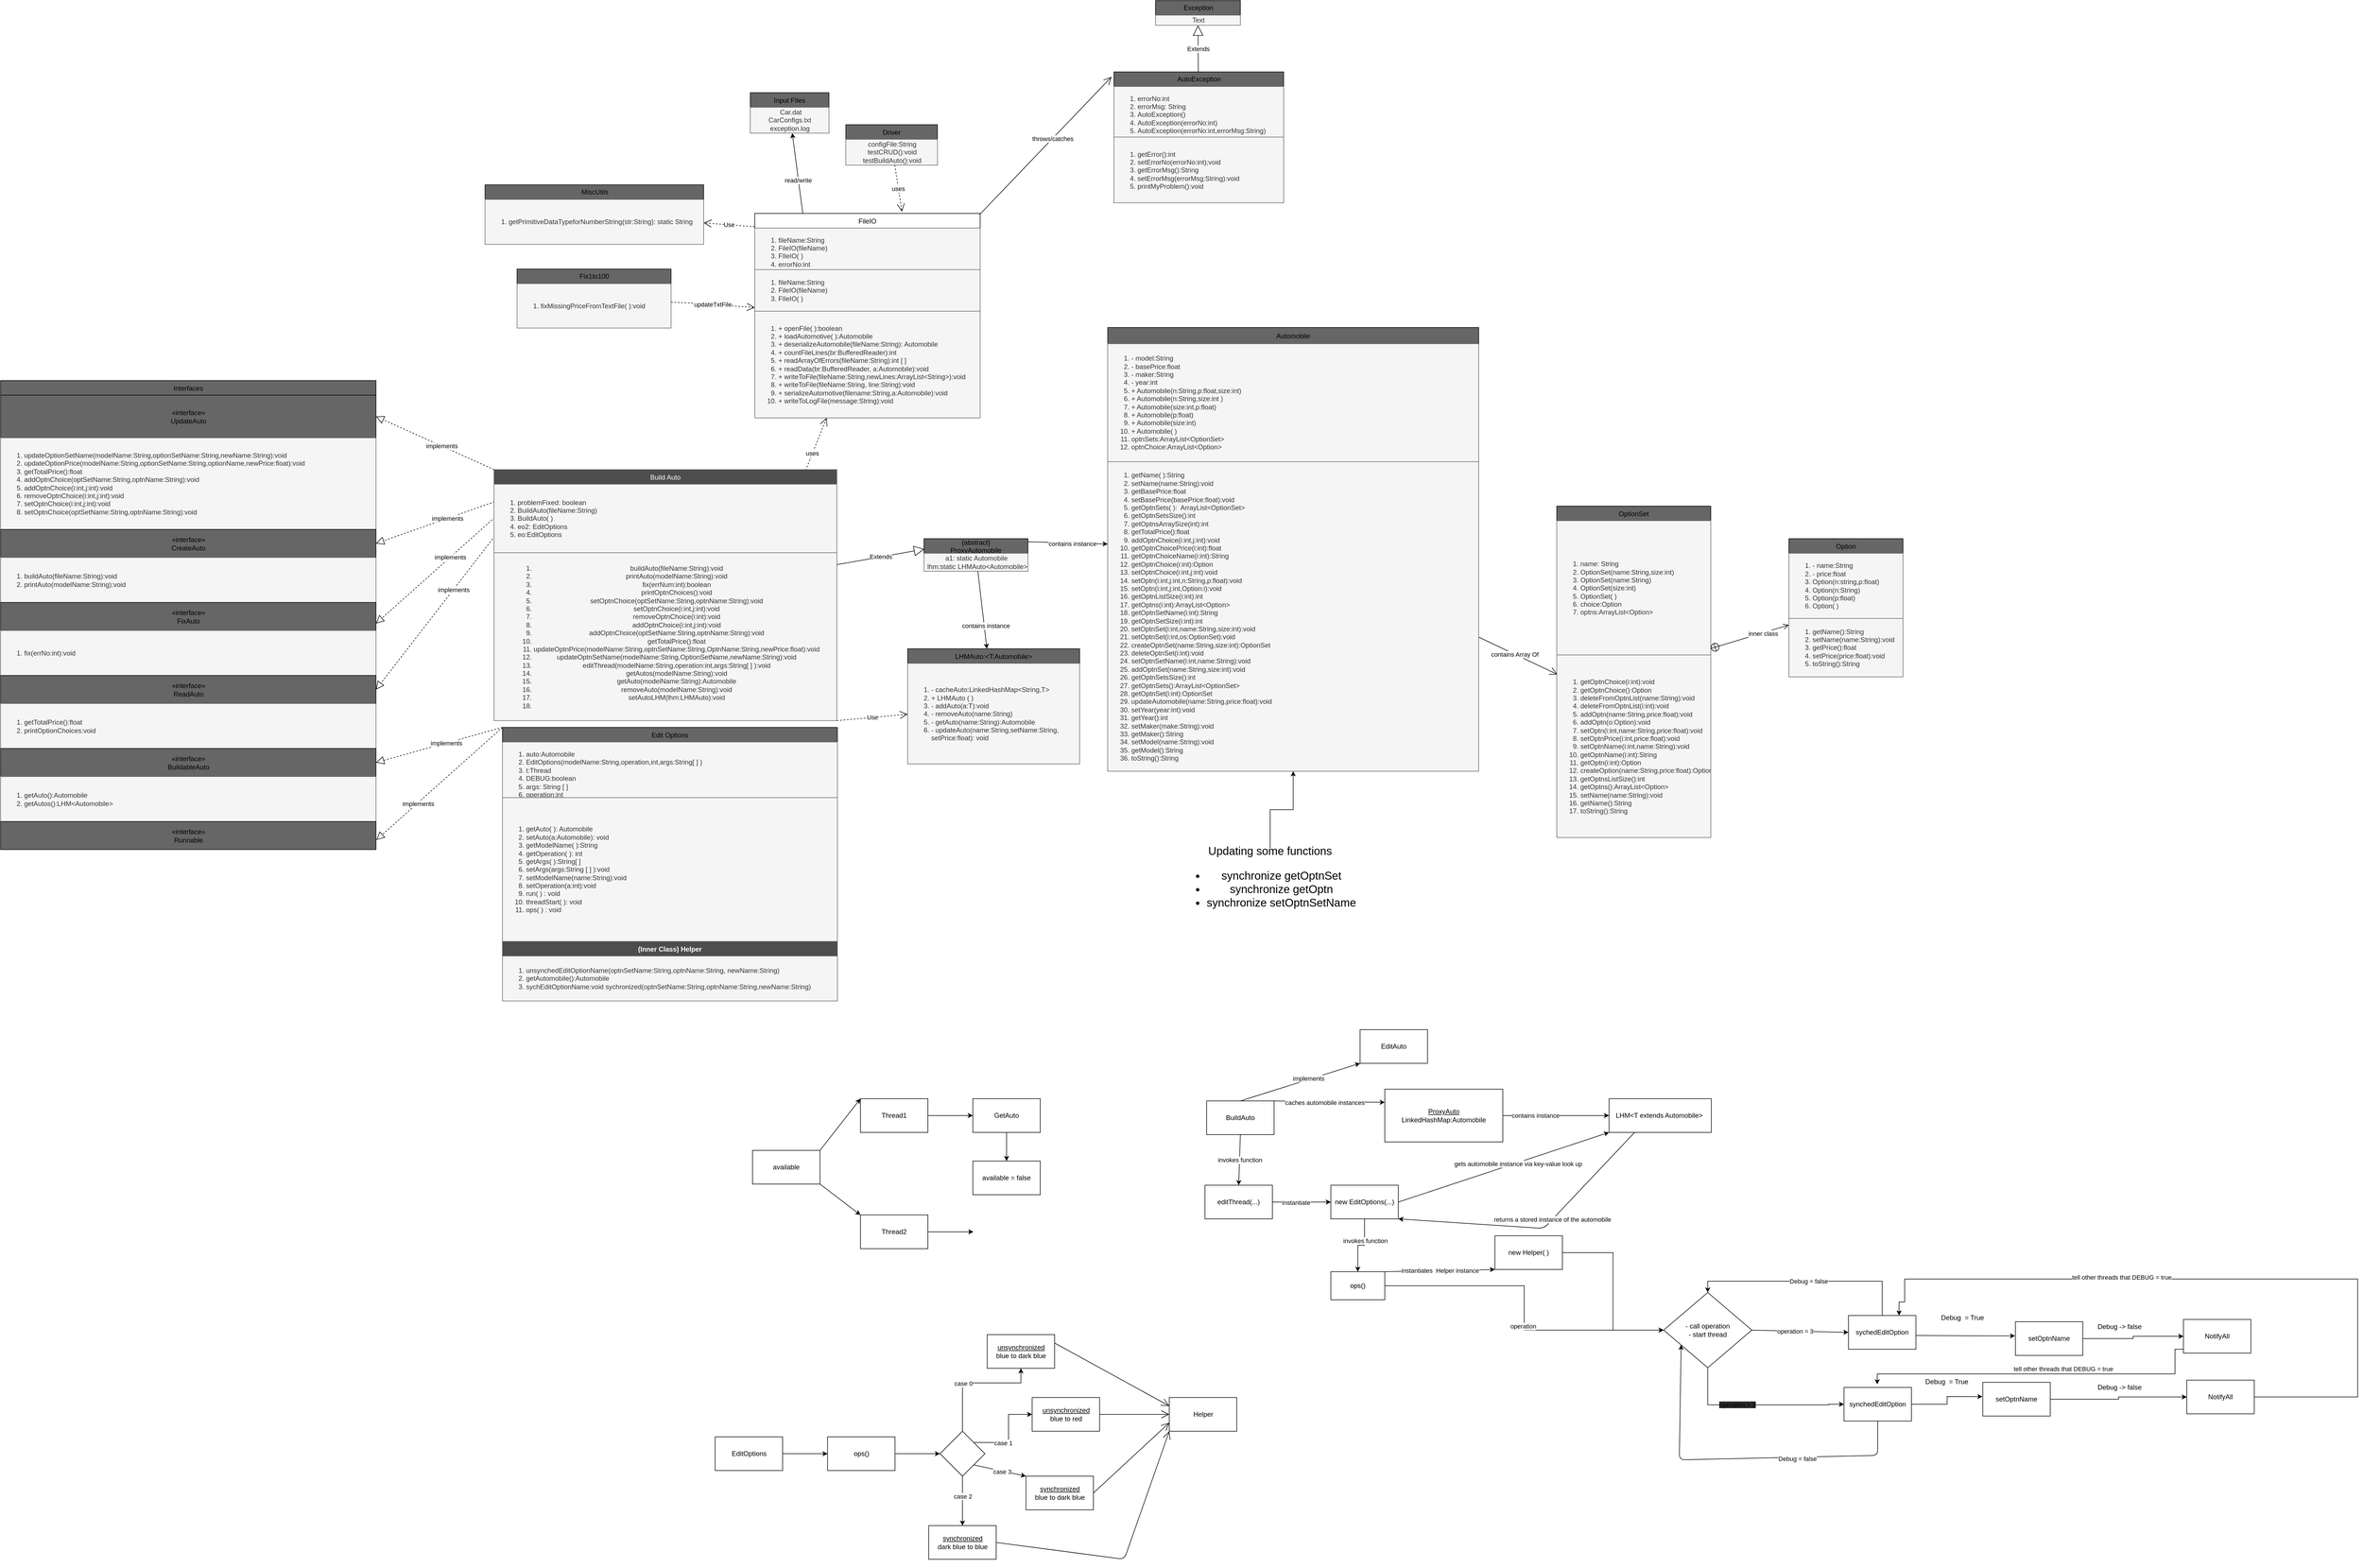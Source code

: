 <mxfile version="13.0.3" type="device"><diagram id="zZ2lqmu1lsxCSd4FqD7M" name="Page-1"><mxGraphModel dx="3231" dy="2004" grid="0" gridSize="10" guides="1" tooltips="1" connect="1" arrows="1" fold="1" page="0" pageScale="1" pageWidth="850" pageHeight="1100" math="0" shadow="0"><root><mxCell id="0"/><mxCell id="1" parent="0"/><mxCell id="Gdt1DpHqCTBr539AsRId-1" value="Extends" style="endArrow=block;endSize=16;endFill=0;html=1;entryX=0.004;entryY=0.321;entryDx=0;entryDy=0;entryPerimeter=0;" parent="1" source="Gdt1DpHqCTBr539AsRId-55" target="Gdt1DpHqCTBr539AsRId-19" edge="1"><mxGeometry width="160" relative="1" as="geometry"><mxPoint x="546" y="196.58" as="sourcePoint"/><mxPoint x="706" y="196.58" as="targetPoint"/></mxGeometry></mxCell><mxCell id="Gdt1DpHqCTBr539AsRId-2" value="" style="endArrow=block;dashed=1;endFill=0;endSize=12;html=1;entryX=1;entryY=0.5;entryDx=0;entryDy=0;exitX=0;exitY=0;exitDx=0;exitDy=0;" parent="1" source="Gdt1DpHqCTBr539AsRId-55" target="Gdt1DpHqCTBr539AsRId-44" edge="1"><mxGeometry width="160" relative="1" as="geometry"><mxPoint x="320" y="404" as="sourcePoint"/><mxPoint x="116" y="144" as="targetPoint"/></mxGeometry></mxCell><mxCell id="Gdt1DpHqCTBr539AsRId-3" value="implements" style="edgeLabel;html=1;align=center;verticalAlign=middle;resizable=0;points=[];" parent="Gdt1DpHqCTBr539AsRId-2" vertex="1" connectable="0"><mxGeometry x="-0.11" relative="1" as="geometry"><mxPoint as="offset"/></mxGeometry></mxCell><mxCell id="Gdt1DpHqCTBr539AsRId-4" value="" style="endArrow=open;endFill=1;endSize=12;html=1;entryX=0.005;entryY=0.508;entryDx=0;entryDy=0;entryPerimeter=0;" parent="1" source="Gdt1DpHqCTBr539AsRId-32" target="Gdt1DpHqCTBr539AsRId-14" edge="1"><mxGeometry width="160" relative="1" as="geometry"><mxPoint x="1473.0" y="240.275" as="sourcePoint"/><mxPoint x="1279.51" y="273" as="targetPoint"/></mxGeometry></mxCell><mxCell id="Gdt1DpHqCTBr539AsRId-5" value="contains Array Of" style="edgeLabel;html=1;align=center;verticalAlign=middle;resizable=0;points=[];" parent="Gdt1DpHqCTBr539AsRId-4" vertex="1" connectable="0"><mxGeometry x="-0.086" relative="1" as="geometry"><mxPoint as="offset"/></mxGeometry></mxCell><mxCell id="Gdt1DpHqCTBr539AsRId-6" value="uses" style="endArrow=open;endSize=12;dashed=1;html=1;entryX=0.653;entryY=-0.009;entryDx=0;entryDy=0;entryPerimeter=0;" parent="1" source="Gdt1DpHqCTBr539AsRId-50" target="Gdt1DpHqCTBr539AsRId-10" edge="1"><mxGeometry width="160" relative="1" as="geometry"><mxPoint x="1002" y="-104" as="sourcePoint"/><mxPoint x="1162" y="-104" as="targetPoint"/></mxGeometry></mxCell><mxCell id="Gdt1DpHqCTBr539AsRId-7" value="uses" style="endArrow=open;endSize=12;dashed=1;html=1;" parent="1" target="Gdt1DpHqCTBr539AsRId-10" edge="1"><mxGeometry width="160" relative="1" as="geometry"><mxPoint x="523" y="123" as="sourcePoint"/><mxPoint x="601" y="88.0" as="targetPoint"/></mxGeometry></mxCell><mxCell id="Gdt1DpHqCTBr539AsRId-8" value="" style="endArrow=classic;html=1;exitX=0.213;exitY=0.001;exitDx=0;exitDy=0;exitPerimeter=0;" parent="1" source="Gdt1DpHqCTBr539AsRId-10" target="Gdt1DpHqCTBr539AsRId-52" edge="1"><mxGeometry width="50" height="50" relative="1" as="geometry"><mxPoint x="710" y="76" as="sourcePoint"/><mxPoint x="760" y="26" as="targetPoint"/><Array as="points"/></mxGeometry></mxCell><mxCell id="Gdt1DpHqCTBr539AsRId-9" value="read/write" style="edgeLabel;html=1;align=center;verticalAlign=middle;resizable=0;points=[];" parent="Gdt1DpHqCTBr539AsRId-8" vertex="1" connectable="0"><mxGeometry x="-0.166" y="1" relative="1" as="geometry"><mxPoint as="offset"/></mxGeometry></mxCell><mxCell id="Gdt1DpHqCTBr539AsRId-14" value="OptionSet" style="swimlane;fontStyle=0;childLayout=stackLayout;horizontal=1;startSize=26;fillColor=#666666;horizontalStack=0;resizeParent=1;resizeParentMax=0;resizeLast=0;collapsible=1;marginBottom=0;" parent="1" vertex="1"><mxGeometry x="1873" y="153" width="274" height="590" as="geometry"/></mxCell><mxCell id="Gdt1DpHqCTBr539AsRId-15" value="&lt;ol&gt;&lt;li&gt;&lt;span&gt;name: String&lt;/span&gt;&lt;br&gt;&lt;/li&gt;&lt;li&gt;OptionSet(name:String,size:int)&lt;/li&gt;&lt;li&gt;OptionSet(name:String)&lt;/li&gt;&lt;li&gt;OptionSet(size:int)&lt;/li&gt;&lt;li&gt;OptionSet( )&lt;/li&gt;&lt;li&gt;choice:Option&lt;/li&gt;&lt;li&gt;optns:ArrayList&amp;lt;Option&amp;gt;&lt;/li&gt;&lt;/ol&gt;" style="text;strokeColor=#666666;fillColor=#f5f5f5;html=1;whiteSpace=wrap;verticalAlign=middle;overflow=hidden;fontColor=#333333;" parent="Gdt1DpHqCTBr539AsRId-14" vertex="1"><mxGeometry y="26" width="274" height="239" as="geometry"/></mxCell><mxCell id="Gdt1DpHqCTBr539AsRId-16" value="&lt;ol&gt;&lt;li&gt;getOptnChoice(i:int):void&lt;/li&gt;&lt;li&gt;getOptnChoice():Option&lt;/li&gt;&lt;li&gt;deleteFromOptnList(name:String):void&lt;/li&gt;&lt;li&gt;deleteFromOptnList(i:int):void&lt;/li&gt;&lt;li&gt;addOptn(name:String,price:float):void&lt;/li&gt;&lt;li&gt;addOptn(o:Option):void&lt;/li&gt;&lt;li&gt;setOptn(i:int,name:String,price:float):void&lt;/li&gt;&lt;li&gt;setOptnPrice(i:int,price:float):void&lt;/li&gt;&lt;li&gt;setOptnName(i:int,name:String):void&lt;/li&gt;&lt;li&gt;getOptnName(i:int):String&lt;/li&gt;&lt;li&gt;getOptn(i:int):Option&lt;/li&gt;&lt;li&gt;createOption(name:String,price:float):Option&lt;/li&gt;&lt;li&gt;getOptnsListSize():int&lt;/li&gt;&lt;li&gt;getOptns():ArrayList&amp;lt;Option&amp;gt;&lt;/li&gt;&lt;li&gt;setName(name:String):void&lt;/li&gt;&lt;li&gt;getName():String&lt;/li&gt;&lt;li&gt;toString():String&lt;/li&gt;&lt;/ol&gt;" style="text;strokeColor=#666666;fillColor=#f5f5f5;html=1;whiteSpace=wrap;verticalAlign=middle;overflow=hidden;fontColor=#333333;" parent="Gdt1DpHqCTBr539AsRId-14" vertex="1"><mxGeometry y="265" width="274" height="325" as="geometry"/></mxCell><mxCell id="Gdt1DpHqCTBr539AsRId-17" value="" style="endArrow=open;startArrow=circlePlus;endFill=0;startFill=0;endSize=8;html=1;" parent="1" source="Gdt1DpHqCTBr539AsRId-14" target="Gdt1DpHqCTBr539AsRId-35" edge="1"><mxGeometry width="160" relative="1" as="geometry"><mxPoint x="2191" y="277" as="sourcePoint"/><mxPoint x="2351" y="277" as="targetPoint"/></mxGeometry></mxCell><mxCell id="Gdt1DpHqCTBr539AsRId-18" value="inner class" style="edgeLabel;html=1;align=center;verticalAlign=middle;resizable=0;points=[];" parent="Gdt1DpHqCTBr539AsRId-17" vertex="1" connectable="0"><mxGeometry x="0.328" y="-1" relative="1" as="geometry"><mxPoint as="offset"/></mxGeometry></mxCell><mxCell id="Gdt1DpHqCTBr539AsRId-19" value="{abstract}&#10;ProxyAutomobile" style="swimlane;fontStyle=0;childLayout=stackLayout;horizontal=1;startSize=26;fillColor=#666666;horizontalStack=0;resizeParent=1;resizeParentMax=0;resizeLast=0;collapsible=1;marginBottom=0;" parent="1" vertex="1"><mxGeometry x="747" y="211" width="185" height="58" as="geometry"/></mxCell><mxCell id="Gdt1DpHqCTBr539AsRId-20" value="a1: static Automobile&lt;br&gt;&amp;nbsp;lhm:static LHMAuto&amp;lt;Automobile&amp;gt;" style="text;html=1;align=center;verticalAlign=middle;resizable=0;points=[];autosize=1;fillColor=#f5f5f5;strokeColor=#666666;fontColor=#333333;" parent="Gdt1DpHqCTBr539AsRId-19" vertex="1"><mxGeometry y="26" width="185" height="32" as="geometry"/></mxCell><mxCell id="Gdt1DpHqCTBr539AsRId-21" value="updateTxtFile" style="endArrow=open;endSize=12;dashed=1;html=1;" parent="1" source="Gdt1DpHqCTBr539AsRId-22" target="Gdt1DpHqCTBr539AsRId-10" edge="1"><mxGeometry width="160" relative="1" as="geometry"><mxPoint x="321" y="-198" as="sourcePoint"/><mxPoint x="481" y="-198" as="targetPoint"/><Array as="points"><mxPoint x="342" y="-208"/></Array></mxGeometry></mxCell><mxCell id="Gdt1DpHqCTBr539AsRId-22" value="Fix1to100" style="swimlane;fontStyle=0;childLayout=stackLayout;horizontal=1;startSize=26;fillColor=#666666;horizontalStack=0;resizeParent=1;resizeParentMax=0;resizeLast=0;collapsible=1;marginBottom=0;html=1;" parent="1" vertex="1"><mxGeometry x="23" y="-269" width="274" height="105" as="geometry"/></mxCell><mxCell id="Gdt1DpHqCTBr539AsRId-23" value="&lt;ol&gt;&lt;li&gt;&lt;span style=&quot;text-align: center&quot;&gt;fixMissingPriceFromTextFile( ):void&lt;/span&gt;&lt;/li&gt;&lt;/ol&gt;" style="text;strokeColor=#666666;fillColor=#f5f5f5;html=1;whiteSpace=wrap;verticalAlign=middle;overflow=hidden;fontColor=#333333;" parent="Gdt1DpHqCTBr539AsRId-22" vertex="1"><mxGeometry y="26" width="274" height="79" as="geometry"/></mxCell><mxCell id="Gdt1DpHqCTBr539AsRId-24" value="Extends" style="endArrow=block;endSize=16;endFill=0;html=1;" parent="1" source="Gdt1DpHqCTBr539AsRId-27" target="Gdt1DpHqCTBr539AsRId-38" edge="1"><mxGeometry width="160" relative="1" as="geometry"><mxPoint x="397" y="-718" as="sourcePoint"/><mxPoint x="557" y="-718" as="targetPoint"/></mxGeometry></mxCell><mxCell id="Gdt1DpHqCTBr539AsRId-25" value="" style="endArrow=open;endFill=1;endSize=12;html=1;exitX=0.998;exitY=0.005;exitDx=0;exitDy=0;exitPerimeter=0;entryX=-0.014;entryY=0.038;entryDx=0;entryDy=0;entryPerimeter=0;" parent="1" source="Gdt1DpHqCTBr539AsRId-10" target="Gdt1DpHqCTBr539AsRId-27" edge="1"><mxGeometry width="160" relative="1" as="geometry"><mxPoint x="1088" y="-357" as="sourcePoint"/><mxPoint x="1248" y="-357" as="targetPoint"/></mxGeometry></mxCell><mxCell id="Gdt1DpHqCTBr539AsRId-26" value="throws/catches" style="edgeLabel;html=1;align=center;verticalAlign=middle;resizable=0;points=[];" parent="Gdt1DpHqCTBr539AsRId-25" vertex="1" connectable="0"><mxGeometry x="0.105" relative="1" as="geometry"><mxPoint as="offset"/></mxGeometry></mxCell><mxCell id="Gdt1DpHqCTBr539AsRId-30" value="" style="endArrow=classic;html=1;exitX=1.003;exitY=0.094;exitDx=0;exitDy=0;exitPerimeter=0;" parent="1" source="Gdt1DpHqCTBr539AsRId-19" target="Gdt1DpHqCTBr539AsRId-32" edge="1"><mxGeometry width="50" height="50" relative="1" as="geometry"><mxPoint x="889" y="364" as="sourcePoint"/><mxPoint x="939" y="314" as="targetPoint"/></mxGeometry></mxCell><mxCell id="Gdt1DpHqCTBr539AsRId-31" value="contains instance" style="edgeLabel;html=1;align=center;verticalAlign=middle;resizable=0;points=[];" parent="Gdt1DpHqCTBr539AsRId-30" vertex="1" connectable="0"><mxGeometry x="0.105" y="-1" relative="1" as="geometry"><mxPoint as="offset"/></mxGeometry></mxCell><mxCell id="Gdt1DpHqCTBr539AsRId-32" value="Automobile" style="swimlane;fontStyle=0;childLayout=stackLayout;horizontal=1;startSize=29;fillColor=#666666;horizontalStack=0;resizeParent=1;resizeParentMax=0;resizeLast=0;collapsible=1;marginBottom=0;" parent="1" vertex="1"><mxGeometry x="1074" y="-165" width="660" height="790" as="geometry"/></mxCell><mxCell id="Gdt1DpHqCTBr539AsRId-33" value="&lt;ol&gt;&lt;li&gt;- model:String&lt;/li&gt;&lt;li&gt;- basePrice:float&lt;/li&gt;&lt;li&gt;- maker:String&lt;/li&gt;&lt;li&gt;- year:int&lt;/li&gt;&lt;li&gt;+ Automobile(n:String,p:float,size:int)&lt;/li&gt;&lt;li&gt;+ Automobile(n:String,size:int )&lt;/li&gt;&lt;li&gt;+ Automobile(size:int,p:float)&lt;/li&gt;&lt;li&gt;+ Automobile(p:float)&lt;/li&gt;&lt;li&gt;+ Automobile(size:int)&lt;/li&gt;&lt;li&gt;+ Automobile( )&amp;nbsp;&lt;/li&gt;&lt;li&gt;optnSets:ArrayList&amp;lt;OptionSet&amp;gt;&lt;/li&gt;&lt;li&gt;optnChoice:ArrayList&amp;lt;Option&amp;gt;&lt;/li&gt;&lt;/ol&gt;" style="text;strokeColor=#666666;fillColor=#f5f5f5;html=1;whiteSpace=wrap;verticalAlign=middle;overflow=hidden;fontColor=#333333;" parent="Gdt1DpHqCTBr539AsRId-32" vertex="1"><mxGeometry y="29" width="660" height="210" as="geometry"/></mxCell><mxCell id="Gdt1DpHqCTBr539AsRId-34" value="&lt;ol&gt;&lt;li&gt;getName( ):String&lt;/li&gt;&lt;li&gt;setName(name:String):void&lt;/li&gt;&lt;li&gt;getBasePrice:float&lt;/li&gt;&lt;li&gt;setBasePrice(basePrice:float):void&lt;/li&gt;&lt;li&gt;getOptnSets( ):&amp;nbsp; ArrayList&amp;lt;OptionSet&amp;gt;&lt;/li&gt;&lt;li&gt;&lt;span&gt;getOptnSetsSize():int&lt;/span&gt;&lt;br&gt;&lt;/li&gt;&lt;li&gt;getOptnsArraySize(int):int&lt;/li&gt;&lt;li&gt;getTotalPrice():float&lt;/li&gt;&lt;li&gt;addOptnChoice(i:int,j:int):void&lt;/li&gt;&lt;li&gt;getOptnChoicePrice(i:int):float&lt;/li&gt;&lt;li&gt;getOptnChoiceName(i:int):String&lt;/li&gt;&lt;li&gt;getOptnChoice(i:int):Option&lt;/li&gt;&lt;li&gt;setOptnChoice(i:int,j:int):void&lt;/li&gt;&lt;li&gt;setOptn(i:int,j:int,n:String,p:float):void&lt;/li&gt;&lt;li&gt;setOptn(i:int,j:int,Option:i):void&lt;/li&gt;&lt;li&gt;getOptnListSize(i:int):int&lt;/li&gt;&lt;li&gt;getOptns(i:int):ArrayList&amp;lt;Option&amp;gt;&lt;/li&gt;&lt;li&gt;getOptnSetName(i:int):String&lt;/li&gt;&lt;li&gt;getOptnSetSize(i:int):int&lt;/li&gt;&lt;li&gt;setOptnSet(i:int,name:String,size:int):void&lt;/li&gt;&lt;li&gt;setOptnSet(i:int,os:OptionSet):void&lt;/li&gt;&lt;li&gt;createOptnSet(name:String,size:int):OptionSet&lt;/li&gt;&lt;li&gt;deleteOptnSet(i:int):void&lt;/li&gt;&lt;li&gt;setOptnSetName(i:int,name:String):void&lt;/li&gt;&lt;li&gt;addOptnSet(name:String,size:int):void&lt;/li&gt;&lt;li&gt;getOptnSetsSize():int&lt;/li&gt;&lt;li&gt;getOptnSets():ArrayList&amp;lt;OptionSet&amp;gt;&lt;/li&gt;&lt;li&gt;getOptnSet(i:int):OptionSet&lt;/li&gt;&lt;li&gt;updateAutomobile(name:String,price:float):void&lt;/li&gt;&lt;li&gt;setYear(year:int):void&lt;/li&gt;&lt;li&gt;getYear():int&lt;/li&gt;&lt;li&gt;setMaker(make:String):void&lt;/li&gt;&lt;li&gt;getMaker():String&lt;/li&gt;&lt;li&gt;setModel(name:String):void&lt;/li&gt;&lt;li&gt;getModel():String&lt;/li&gt;&lt;li&gt;toString():String&lt;/li&gt;&lt;/ol&gt;" style="text;strokeColor=#666666;fillColor=#f5f5f5;html=1;whiteSpace=wrap;verticalAlign=middle;overflow=hidden;fontColor=#333333;" parent="Gdt1DpHqCTBr539AsRId-32" vertex="1"><mxGeometry y="239" width="660" height="551" as="geometry"/></mxCell><mxCell id="Gdt1DpHqCTBr539AsRId-40" value="MiscUtils" style="swimlane;fontStyle=0;childLayout=stackLayout;horizontal=1;startSize=26;fillColor=#666666;horizontalStack=0;resizeParent=1;resizeParentMax=0;resizeLast=0;collapsible=1;marginBottom=0;html=1;" parent="1" vertex="1"><mxGeometry x="-34" y="-419" width="389" height="106" as="geometry"/></mxCell><mxCell id="Gdt1DpHqCTBr539AsRId-41" value="&lt;ol&gt;&lt;li&gt;getPrimitiveDataTypeforNumberString(str:String): static String&lt;/li&gt;&lt;/ol&gt;" style="text;strokeColor=#666666;fillColor=#f5f5f5;html=1;whiteSpace=wrap;verticalAlign=middle;overflow=hidden;fontColor=#333333;" parent="Gdt1DpHqCTBr539AsRId-40" vertex="1"><mxGeometry y="26" width="389" height="80" as="geometry"/></mxCell><mxCell id="Gdt1DpHqCTBr539AsRId-42" value="Use" style="endArrow=open;endSize=12;dashed=1;html=1;exitX=-0.001;exitY=0.065;exitDx=0;exitDy=0;exitPerimeter=0;" parent="1" source="Gdt1DpHqCTBr539AsRId-10" target="Gdt1DpHqCTBr539AsRId-40" edge="1"><mxGeometry width="160" relative="1" as="geometry"><mxPoint x="383" y="-508" as="sourcePoint"/><mxPoint x="543" y="-508" as="targetPoint"/></mxGeometry></mxCell><mxCell id="Gdt1DpHqCTBr539AsRId-50" value="Driver" style="swimlane;fontStyle=0;childLayout=stackLayout;horizontal=1;startSize=26;fillColor=#666666;horizontalStack=0;resizeParent=1;resizeParentMax=0;resizeLast=0;collapsible=1;marginBottom=0;" parent="1" vertex="1"><mxGeometry x="608" y="-526" width="163" height="72" as="geometry"/></mxCell><mxCell id="Gdt1DpHqCTBr539AsRId-51" value="configFile:String&lt;br&gt;testCRUD():void&lt;br&gt;testBuildAuto():void&lt;br&gt;" style="text;html=1;align=center;verticalAlign=middle;resizable=0;points=[];autosize=1;fillColor=#f5f5f5;strokeColor=#666666;fontColor=#333333;" parent="Gdt1DpHqCTBr539AsRId-50" vertex="1"><mxGeometry y="26" width="163" height="46" as="geometry"/></mxCell><mxCell id="Gdt1DpHqCTBr539AsRId-52" value="Input FIles" style="swimlane;fontStyle=0;childLayout=stackLayout;horizontal=1;startSize=26;fillColor=#666666;horizontalStack=0;resizeParent=1;resizeParentMax=0;resizeLast=0;collapsible=1;marginBottom=0;" parent="1" vertex="1"><mxGeometry x="438" y="-583" width="140" height="72" as="geometry"/></mxCell><mxCell id="Gdt1DpHqCTBr539AsRId-53" value="&amp;nbsp;Car.dat&lt;br&gt;CarConfigs.txt&lt;br&gt;exception.log" style="text;html=1;align=center;verticalAlign=middle;resizable=0;points=[];autosize=1;fillColor=#f5f5f5;strokeColor=#666666;fontColor=#333333;" parent="Gdt1DpHqCTBr539AsRId-52" vertex="1"><mxGeometry y="26" width="140" height="46" as="geometry"/></mxCell><mxCell id="Gdt1DpHqCTBr539AsRId-35" value="Option" style="swimlane;fontStyle=0;childLayout=stackLayout;horizontal=1;startSize=26;fillColor=#666666;horizontalStack=0;resizeParent=1;resizeParentMax=0;resizeLast=0;collapsible=1;marginBottom=0;" parent="1" vertex="1"><mxGeometry x="2286" y="211" width="203" height="246" as="geometry"/></mxCell><mxCell id="Gdt1DpHqCTBr539AsRId-36" value="&lt;ol&gt;&lt;li&gt;- name:String&lt;/li&gt;&lt;li&gt;- price:float&lt;/li&gt;&lt;li&gt;Option(n:string,p:float)&lt;/li&gt;&lt;li&gt;Option(n:String)&lt;/li&gt;&lt;li&gt;Option(p:float)&lt;/li&gt;&lt;li&gt;Option( )&lt;/li&gt;&lt;/ol&gt;" style="text;strokeColor=#666666;fillColor=#f5f5f5;html=1;whiteSpace=wrap;verticalAlign=middle;overflow=hidden;fontColor=#333333;" parent="Gdt1DpHqCTBr539AsRId-35" vertex="1"><mxGeometry y="26" width="203" height="116" as="geometry"/></mxCell><mxCell id="Gdt1DpHqCTBr539AsRId-37" value="&lt;ol&gt;&lt;li&gt;getName():String&lt;/li&gt;&lt;li&gt;setName(name:String):void&lt;/li&gt;&lt;li&gt;getPrice():float&lt;/li&gt;&lt;li&gt;setPrice(price:float):void&lt;/li&gt;&lt;li&gt;toString():String&lt;/li&gt;&lt;/ol&gt;" style="text;strokeColor=#666666;fillColor=#f5f5f5;html=1;whiteSpace=wrap;verticalAlign=middle;overflow=hidden;fontColor=#333333;" parent="Gdt1DpHqCTBr539AsRId-35" vertex="1"><mxGeometry y="142" width="203" height="104" as="geometry"/></mxCell><mxCell id="Gdt1DpHqCTBr539AsRId-10" value="FileIO" style="swimlane;fontStyle=0;childLayout=stackLayout;horizontal=1;startSize=26;fillColor=none;horizontalStack=0;resizeParent=1;resizeParentMax=0;resizeLast=0;collapsible=1;marginBottom=0;" parent="1" vertex="1"><mxGeometry x="446" y="-368" width="401" height="364" as="geometry"/></mxCell><mxCell id="Gdt1DpHqCTBr539AsRId-11" value="&lt;ol&gt;&lt;li&gt;fileName:String&lt;/li&gt;&lt;li&gt;FileIO(fileName)&lt;/li&gt;&lt;li&gt;FIleIO( )&lt;/li&gt;&lt;li&gt;errorNo:int&lt;/li&gt;&lt;/ol&gt;" style="text;strokeColor=#666666;fillColor=#f5f5f5;html=1;whiteSpace=wrap;verticalAlign=middle;overflow=hidden;fontColor=#333333;" parent="Gdt1DpHqCTBr539AsRId-10" vertex="1"><mxGeometry y="26" width="401" height="74" as="geometry"/></mxCell><mxCell id="Gdt1DpHqCTBr539AsRId-12" value="&lt;ol&gt;&lt;li&gt;fileName:String&lt;/li&gt;&lt;li&gt;FileIO(fileName)&lt;/li&gt;&lt;li&gt;FIleIO( )&lt;/li&gt;&lt;/ol&gt;" style="text;strokeColor=#666666;fillColor=#f5f5f5;html=1;whiteSpace=wrap;verticalAlign=middle;overflow=hidden;fontColor=#333333;" parent="Gdt1DpHqCTBr539AsRId-10" vertex="1"><mxGeometry y="100" width="401" height="74" as="geometry"/></mxCell><mxCell id="Gdt1DpHqCTBr539AsRId-13" value="&lt;ol&gt;&lt;li&gt;+ openFile( ):boolean&lt;/li&gt;&lt;li&gt;+ loadAutomotive( ):Automobile&lt;/li&gt;&lt;li&gt;+ deserializeAutomobile(fileName:String): Automobile&lt;/li&gt;&lt;li&gt;+ countFileLines(br:BufferedReader):int&lt;/li&gt;&lt;li&gt;+ readArrayOfErrors(fileName:String):int [ ]&lt;/li&gt;&lt;li&gt;+ readData(br:BufferedReader, a:Automobile):void&lt;/li&gt;&lt;li&gt;+ writeToFile(fileName:String,newLines:ArrayList&amp;lt;String&amp;gt;):void&lt;/li&gt;&lt;li&gt;+ writeToFile(fileName:String, line:String):void&lt;/li&gt;&lt;li&gt;+ serializeAutomotive(filename:String,a:Automobile):void&lt;/li&gt;&lt;li&gt;+ writeToLogFile(message:String):void&lt;/li&gt;&lt;/ol&gt;" style="text;strokeColor=#666666;fillColor=#f5f5f5;html=1;whiteSpace=wrap;verticalAlign=middle;overflow=hidden;fontColor=#333333;" parent="Gdt1DpHqCTBr539AsRId-10" vertex="1"><mxGeometry y="174" width="401" height="190" as="geometry"/></mxCell><mxCell id="Gdt1DpHqCTBr539AsRId-27" value="AutoException" style="swimlane;fontStyle=0;childLayout=stackLayout;horizontal=1;startSize=26;fillColor=#666666;horizontalStack=0;resizeParent=1;resizeParentMax=0;resizeLast=0;collapsible=1;marginBottom=0;html=1;" parent="1" vertex="1"><mxGeometry x="1085" y="-620" width="302" height="233" as="geometry"/></mxCell><mxCell id="Gdt1DpHqCTBr539AsRId-28" value="&lt;ol&gt;&lt;li&gt;errorNo:int&lt;/li&gt;&lt;li&gt;errorMsg: String&lt;/li&gt;&lt;li&gt;AutoException()&lt;/li&gt;&lt;li&gt;AutoException(errorNo:int)&lt;/li&gt;&lt;li&gt;AutoException(errorNo:int,errorMsg:String)&lt;/li&gt;&lt;/ol&gt;" style="text;strokeColor=#666666;fillColor=#f5f5f5;html=1;whiteSpace=wrap;verticalAlign=middle;overflow=hidden;fontColor=#333333;" parent="Gdt1DpHqCTBr539AsRId-27" vertex="1"><mxGeometry y="26" width="302" height="90" as="geometry"/></mxCell><mxCell id="Gdt1DpHqCTBr539AsRId-29" value="&lt;ol&gt;&lt;li&gt;getError():int&lt;/li&gt;&lt;li&gt;setErrorNo(errorNo:int);void&lt;/li&gt;&lt;li&gt;getErrorMsg():String&lt;/li&gt;&lt;li&gt;setErrorMsg(errorMsg:String):void&lt;/li&gt;&lt;li&gt;printMyProblem():void&lt;/li&gt;&lt;/ol&gt;" style="text;strokeColor=#666666;fillColor=#f5f5f5;html=1;whiteSpace=wrap;verticalAlign=middle;overflow=hidden;fontColor=#333333;" parent="Gdt1DpHqCTBr539AsRId-27" vertex="1"><mxGeometry y="116" width="302" height="117" as="geometry"/></mxCell><mxCell id="Gdt1DpHqCTBr539AsRId-38" value="Exception" style="swimlane;fontStyle=0;childLayout=stackLayout;horizontal=1;startSize=26;fillColor=#666666;horizontalStack=0;resizeParent=1;resizeParentMax=0;resizeLast=0;collapsible=1;marginBottom=0;html=1;gradientColor=none;" parent="1" vertex="1"><mxGeometry x="1159" y="-747" width="151" height="44" as="geometry"/></mxCell><mxCell id="Gdt1DpHqCTBr539AsRId-39" value="Text" style="text;html=1;align=center;verticalAlign=middle;resizable=0;points=[];autosize=1;fillColor=#f5f5f5;strokeColor=#666666;fontColor=#333333;" parent="Gdt1DpHqCTBr539AsRId-38" vertex="1"><mxGeometry y="26" width="151" height="18" as="geometry"/></mxCell><mxCell id="Gdt1DpHqCTBr539AsRId-128" value="" style="endArrow=classic;html=1;" parent="1" source="Gdt1DpHqCTBr539AsRId-19" target="Gdt1DpHqCTBr539AsRId-130" edge="1"><mxGeometry width="50" height="50" relative="1" as="geometry"><mxPoint x="832" y="354" as="sourcePoint"/><mxPoint x="832.519" y="319" as="targetPoint"/></mxGeometry></mxCell><mxCell id="Gdt1DpHqCTBr539AsRId-136" value="contains instance" style="edgeLabel;html=1;align=center;verticalAlign=middle;resizable=0;points=[];" parent="Gdt1DpHqCTBr539AsRId-128" vertex="1" connectable="0"><mxGeometry x="0.4" y="3" relative="1" as="geometry"><mxPoint as="offset"/></mxGeometry></mxCell><mxCell id="Gdt1DpHqCTBr539AsRId-138" value="Use" style="endArrow=open;endSize=12;dashed=1;html=1;exitX=1;exitY=1;exitDx=0;exitDy=0;" parent="1" source="Gdt1DpHqCTBr539AsRId-57" target="Gdt1DpHqCTBr539AsRId-130" edge="1"><mxGeometry width="160" relative="1" as="geometry"><mxPoint x="643" y="412" as="sourcePoint"/><mxPoint x="803" y="412" as="targetPoint"/></mxGeometry></mxCell><mxCell id="Gdt1DpHqCTBr539AsRId-130" value="LHMAuto:&lt;T:Automobile&gt;" style="swimlane;fontStyle=0;childLayout=stackLayout;horizontal=1;startSize=26;fillColor=#666666;horizontalStack=0;resizeParent=1;resizeParentMax=0;resizeLast=0;collapsible=1;marginBottom=0;" parent="1" vertex="1"><mxGeometry x="718" y="407" width="306" height="205" as="geometry"/></mxCell><mxCell id="Gdt1DpHqCTBr539AsRId-135" value="&lt;ol&gt;&lt;li&gt;- cacheAuto:LinkedHashMap&amp;lt;String,T&amp;gt;&lt;/li&gt;&lt;li&gt;+ LHMAuto ( )&lt;/li&gt;&lt;li&gt;- addAuto(a:T):void&lt;/li&gt;&lt;li&gt;- removeAuto(name:String)&lt;/li&gt;&lt;li&gt;- getAuto(name:String):Automobile&lt;/li&gt;&lt;li&gt;- updateAuto(name:String,setName:String, setPrice:float): void&lt;/li&gt;&lt;/ol&gt;" style="text;strokeColor=#666666;fillColor=#f5f5f5;html=1;whiteSpace=wrap;verticalAlign=middle;overflow=hidden;fontColor=#333333;" parent="Gdt1DpHqCTBr539AsRId-130" vertex="1"><mxGeometry y="26" width="306" height="179" as="geometry"/></mxCell><mxCell id="cC0wjx8CXO02wKi4OUYc-12" value="" style="endArrow=block;dashed=1;endFill=0;endSize=12;html=1;entryX=1;entryY=0.5;entryDx=0;entryDy=0;" parent="1" target="Gdt1DpHqCTBr539AsRId-46" edge="1"><mxGeometry width="160" relative="1" as="geometry"><mxPoint x="-4.547e-13" y="139.289" as="sourcePoint"/><mxPoint x="-89" y="76" as="targetPoint"/></mxGeometry></mxCell><mxCell id="cC0wjx8CXO02wKi4OUYc-13" value="implements" style="edgeLabel;html=1;align=center;verticalAlign=middle;resizable=0;points=[];" parent="cC0wjx8CXO02wKi4OUYc-12" vertex="1" connectable="0"><mxGeometry x="-0.11" relative="1" as="geometry"><mxPoint as="offset"/></mxGeometry></mxCell><mxCell id="cC0wjx8CXO02wKi4OUYc-15" value="" style="endArrow=block;dashed=1;endFill=0;endSize=12;html=1;entryX=1;entryY=0.75;entryDx=0;entryDy=0;" parent="1" target="Gdt1DpHqCTBr539AsRId-48" edge="1"><mxGeometry width="160" relative="1" as="geometry"><mxPoint x="10.0" y="149.289" as="sourcePoint"/><mxPoint x="-89" y="302" as="targetPoint"/></mxGeometry></mxCell><mxCell id="cC0wjx8CXO02wKi4OUYc-16" value="implements" style="edgeLabel;html=1;align=center;verticalAlign=middle;resizable=0;points=[];" parent="cC0wjx8CXO02wKi4OUYc-15" vertex="1" connectable="0"><mxGeometry x="-0.11" relative="1" as="geometry"><mxPoint as="offset"/></mxGeometry></mxCell><mxCell id="cC0wjx8CXO02wKi4OUYc-17" value="" style="endArrow=block;dashed=1;endFill=0;endSize=12;html=1;entryX=1;entryY=0.5;entryDx=0;entryDy=0;" parent="1" target="Gdt1DpHqCTBr539AsRId-139" edge="1"><mxGeometry width="160" relative="1" as="geometry"><mxPoint x="20.0" y="159.289" as="sourcePoint"/><mxPoint x="-79" y="312" as="targetPoint"/></mxGeometry></mxCell><mxCell id="cC0wjx8CXO02wKi4OUYc-18" value="implements" style="edgeLabel;html=1;align=center;verticalAlign=middle;resizable=0;points=[];" parent="cC0wjx8CXO02wKi4OUYc-17" vertex="1" connectable="0"><mxGeometry x="-0.11" relative="1" as="geometry"><mxPoint as="offset"/></mxGeometry></mxCell><mxCell id="Gdt1DpHqCTBr539AsRId-43" value="Interfaces" style="swimlane;fontStyle=0;childLayout=stackLayout;horizontal=1;startSize=26;fillColor=#666666;horizontalStack=0;resizeParent=1;resizeParentMax=0;resizeLast=0;collapsible=1;marginBottom=0;" parent="1" vertex="1"><mxGeometry x="-896" y="-70.5" width="668" height="835" as="geometry"><mxRectangle x="244" y="518" width="50" height="44" as="alternateBounds"/></mxGeometry></mxCell><mxCell id="Gdt1DpHqCTBr539AsRId-44" value="«interface»&lt;br&gt;UpdateAuto&lt;br&gt;" style="html=1;fillColor=#666666;" parent="Gdt1DpHqCTBr539AsRId-43" vertex="1"><mxGeometry y="26" width="668" height="76" as="geometry"/></mxCell><mxCell id="Gdt1DpHqCTBr539AsRId-45" value="&lt;ol&gt;&lt;li&gt;updateOptionSetName(modelName:String,optionSetName:String,newName:String):void&lt;/li&gt;&lt;li&gt;updateOptionPrice(modelName:String,optionSetName:String,optionName,newPrice:float):void&lt;/li&gt;&lt;li&gt;getTotalPrice():float&lt;/li&gt;&lt;li&gt;addOptnChoice(optSetName:String,optnName:String):void&lt;/li&gt;&lt;li&gt;addOptnChoice(i:int,j:int):void&lt;/li&gt;&lt;li&gt;removeOptnChoice(i:int,j:int):void&lt;/li&gt;&lt;li&gt;setOptnChoice(i:int,j:int):void&lt;/li&gt;&lt;li&gt;setOptnChoice(optSetName:String,optnName:String):void&lt;/li&gt;&lt;/ol&gt;" style="text;strokeColor=#666666;fillColor=#f5f5f5;html=1;whiteSpace=wrap;verticalAlign=middle;overflow=hidden;fontColor=#333333;" parent="Gdt1DpHqCTBr539AsRId-43" vertex="1"><mxGeometry y="102" width="668" height="163" as="geometry"/></mxCell><mxCell id="Gdt1DpHqCTBr539AsRId-46" value="«interface»&lt;br&gt;CreateAuto" style="html=1;fillColor=#666666;" parent="Gdt1DpHqCTBr539AsRId-43" vertex="1"><mxGeometry y="265" width="668" height="50" as="geometry"/></mxCell><mxCell id="Gdt1DpHqCTBr539AsRId-47" value="&lt;ol&gt;&lt;li&gt;buildAuto(fileName:String):void&lt;/li&gt;&lt;li&gt;printAuto(modelName:String):void&lt;/li&gt;&lt;/ol&gt;" style="text;strokeColor=#666666;fillColor=#f5f5f5;html=1;whiteSpace=wrap;verticalAlign=middle;overflow=hidden;fontColor=#333333;" parent="Gdt1DpHqCTBr539AsRId-43" vertex="1"><mxGeometry y="315" width="668" height="80" as="geometry"/></mxCell><mxCell id="Gdt1DpHqCTBr539AsRId-48" value="«interface»&lt;br&gt;FixAuto" style="html=1;fillColor=#666666;" parent="Gdt1DpHqCTBr539AsRId-43" vertex="1"><mxGeometry y="395" width="668" height="50" as="geometry"/></mxCell><mxCell id="Gdt1DpHqCTBr539AsRId-49" value="&lt;ol&gt;&lt;li&gt;fix(errNo:int):void&lt;/li&gt;&lt;/ol&gt;" style="text;strokeColor=#666666;fillColor=#f5f5f5;html=1;whiteSpace=wrap;verticalAlign=middle;overflow=hidden;fontColor=#333333;" parent="Gdt1DpHqCTBr539AsRId-43" vertex="1"><mxGeometry y="445" width="668" height="80" as="geometry"/></mxCell><mxCell id="Gdt1DpHqCTBr539AsRId-139" value="«interface»&lt;br&gt;ReadAuto" style="html=1;fillColor=#666666;" parent="Gdt1DpHqCTBr539AsRId-43" vertex="1"><mxGeometry y="525" width="668" height="50" as="geometry"/></mxCell><mxCell id="Gdt1DpHqCTBr539AsRId-141" value="&lt;ol&gt;&lt;li&gt;getTotalPrice():float&lt;/li&gt;&lt;li&gt;printOptionChoices:void&lt;/li&gt;&lt;/ol&gt;" style="text;strokeColor=#666666;fillColor=#f5f5f5;html=1;whiteSpace=wrap;verticalAlign=middle;overflow=hidden;fontColor=#333333;" parent="Gdt1DpHqCTBr539AsRId-43" vertex="1"><mxGeometry y="575" width="668" height="80" as="geometry"/></mxCell><mxCell id="cC0wjx8CXO02wKi4OUYc-2" value="«interface»&lt;br&gt;BuildableAuto" style="html=1;fillColor=#666666;" parent="Gdt1DpHqCTBr539AsRId-43" vertex="1"><mxGeometry y="655" width="668" height="50" as="geometry"/></mxCell><mxCell id="cC0wjx8CXO02wKi4OUYc-3" value="&lt;ol&gt;&lt;li&gt;getAuto():Automobile&lt;/li&gt;&lt;li&gt;getAutos():LHM&amp;lt;Automobile&amp;gt;&lt;/li&gt;&lt;/ol&gt;" style="text;strokeColor=#666666;fillColor=#f5f5f5;html=1;whiteSpace=wrap;verticalAlign=middle;overflow=hidden;fontColor=#333333;" parent="Gdt1DpHqCTBr539AsRId-43" vertex="1"><mxGeometry y="705" width="668" height="80" as="geometry"/></mxCell><mxCell id="V1OT21B4UX8oCARr6NuD-1" value="«interface»&lt;br&gt;Runnable" style="html=1;fillColor=#666666;" parent="Gdt1DpHqCTBr539AsRId-43" vertex="1"><mxGeometry y="785" width="668" height="50" as="geometry"/></mxCell><mxCell id="cC0wjx8CXO02wKi4OUYc-19" value="" style="endArrow=block;dashed=1;endFill=0;endSize=12;html=1;entryX=1;entryY=0.5;entryDx=0;entryDy=0;exitX=0;exitY=0;exitDx=0;exitDy=0;" parent="1" source="cC0wjx8CXO02wKi4OUYc-9" target="cC0wjx8CXO02wKi4OUYc-2" edge="1"><mxGeometry width="160" relative="1" as="geometry"><mxPoint x="-114.0" y="680.999" as="sourcePoint"/><mxPoint x="-213" y="833.71" as="targetPoint"/></mxGeometry></mxCell><mxCell id="cC0wjx8CXO02wKi4OUYc-20" value="implements" style="edgeLabel;html=1;align=center;verticalAlign=middle;resizable=0;points=[];" parent="cC0wjx8CXO02wKi4OUYc-19" vertex="1" connectable="0"><mxGeometry x="-0.11" relative="1" as="geometry"><mxPoint as="offset"/></mxGeometry></mxCell><mxCell id="cC0wjx8CXO02wKi4OUYc-28" style="edgeStyle=orthogonalEdgeStyle;rounded=0;orthogonalLoop=1;jettySize=auto;html=1;entryX=0.5;entryY=1;entryDx=0;entryDy=0;" parent="1" source="cC0wjx8CXO02wKi4OUYc-26" target="Gdt1DpHqCTBr539AsRId-32" edge="1"><mxGeometry relative="1" as="geometry"/></mxCell><mxCell id="cC0wjx8CXO02wKi4OUYc-26" value="&lt;font style=&quot;font-size: 20px&quot;&gt;Updating some functions&lt;br&gt;&lt;ul&gt;&lt;li&gt;synchronize getOptnSet&lt;/li&gt;&lt;li&gt;synchronize getOptn&lt;/li&gt;&lt;li&gt;synchronize setOptnSetName&lt;/li&gt;&lt;/ul&gt;&lt;/font&gt;" style="text;html=1;strokeColor=none;fillColor=none;align=center;verticalAlign=middle;whiteSpace=wrap;rounded=0;" parent="1" vertex="1"><mxGeometry x="1139" y="762" width="448" height="119" as="geometry"/></mxCell><mxCell id="V1OT21B4UX8oCARr6NuD-2" value="" style="endArrow=block;dashed=1;endFill=0;endSize=12;html=1;exitX=0;exitY=0;exitDx=0;exitDy=0;entryX=1.001;entryY=0.656;entryDx=0;entryDy=0;entryPerimeter=0;" parent="1" source="cC0wjx8CXO02wKi4OUYc-9" target="V1OT21B4UX8oCARr6NuD-1" edge="1"><mxGeometry width="160" relative="1" as="geometry"><mxPoint x="-113" y="766" as="sourcePoint"/><mxPoint x="47" y="766" as="targetPoint"/></mxGeometry></mxCell><mxCell id="V1OT21B4UX8oCARr6NuD-3" value="implements" style="edgeLabel;html=1;align=center;verticalAlign=middle;resizable=0;points=[];" parent="V1OT21B4UX8oCARr6NuD-2" vertex="1" connectable="0"><mxGeometry x="0.343" y="1" relative="1" as="geometry"><mxPoint as="offset"/></mxGeometry></mxCell><mxCell id="V1OT21B4UX8oCARr6NuD-4" value="available" style="rounded=0;whiteSpace=wrap;html=1;" parent="1" vertex="1"><mxGeometry x="442" y="1300" width="120" height="60" as="geometry"/></mxCell><mxCell id="V1OT21B4UX8oCARr6NuD-11" value="" style="edgeStyle=orthogonalEdgeStyle;rounded=0;orthogonalLoop=1;jettySize=auto;html=1;" parent="1" source="V1OT21B4UX8oCARr6NuD-6" target="V1OT21B4UX8oCARr6NuD-10" edge="1"><mxGeometry relative="1" as="geometry"/></mxCell><mxCell id="V1OT21B4UX8oCARr6NuD-6" value="Thread1" style="rounded=0;whiteSpace=wrap;html=1;" parent="1" vertex="1"><mxGeometry x="634" y="1208" width="120" height="60" as="geometry"/></mxCell><mxCell id="V1OT21B4UX8oCARr6NuD-13" value="" style="edgeStyle=orthogonalEdgeStyle;rounded=0;orthogonalLoop=1;jettySize=auto;html=1;" parent="1" source="V1OT21B4UX8oCARr6NuD-10" target="V1OT21B4UX8oCARr6NuD-12" edge="1"><mxGeometry relative="1" as="geometry"/></mxCell><mxCell id="V1OT21B4UX8oCARr6NuD-10" value="GetAuto" style="rounded=0;whiteSpace=wrap;html=1;" parent="1" vertex="1"><mxGeometry x="834" y="1208" width="120" height="60" as="geometry"/></mxCell><mxCell id="V1OT21B4UX8oCARr6NuD-12" value="available = false" style="rounded=0;whiteSpace=wrap;html=1;" parent="1" vertex="1"><mxGeometry x="834" y="1319" width="120" height="60" as="geometry"/></mxCell><mxCell id="V1OT21B4UX8oCARr6NuD-7" value="Thread2" style="rounded=0;whiteSpace=wrap;html=1;" parent="1" vertex="1"><mxGeometry x="634" y="1415" width="120" height="60" as="geometry"/></mxCell><mxCell id="V1OT21B4UX8oCARr6NuD-8" value="" style="endArrow=classic;html=1;exitX=1;exitY=0;exitDx=0;exitDy=0;entryX=0;entryY=0;entryDx=0;entryDy=0;" parent="1" source="V1OT21B4UX8oCARr6NuD-4" target="V1OT21B4UX8oCARr6NuD-6" edge="1"><mxGeometry width="50" height="50" relative="1" as="geometry"><mxPoint x="639" y="1349" as="sourcePoint"/><mxPoint x="689" y="1299" as="targetPoint"/></mxGeometry></mxCell><mxCell id="V1OT21B4UX8oCARr6NuD-9" value="" style="endArrow=classic;html=1;exitX=1;exitY=1;exitDx=0;exitDy=0;entryX=0;entryY=0;entryDx=0;entryDy=0;" parent="1" source="V1OT21B4UX8oCARr6NuD-4" target="V1OT21B4UX8oCARr6NuD-7" edge="1"><mxGeometry width="50" height="50" relative="1" as="geometry"><mxPoint x="597" y="1399" as="sourcePoint"/><mxPoint x="647" y="1349" as="targetPoint"/></mxGeometry></mxCell><mxCell id="V1OT21B4UX8oCARr6NuD-18" value="" style="endArrow=classic;html=1;exitX=1;exitY=0.5;exitDx=0;exitDy=0;" parent="1" source="V1OT21B4UX8oCARr6NuD-7" edge="1"><mxGeometry width="50" height="50" relative="1" as="geometry"><mxPoint x="868" y="1421" as="sourcePoint"/><mxPoint x="835" y="1445" as="targetPoint"/></mxGeometry></mxCell><mxCell id="pQpPiL9_VtzSjHFWbT9R-4" value="" style="edgeStyle=orthogonalEdgeStyle;rounded=0;orthogonalLoop=1;jettySize=auto;html=1;" parent="1" source="pQpPiL9_VtzSjHFWbT9R-1" target="pQpPiL9_VtzSjHFWbT9R-3" edge="1"><mxGeometry relative="1" as="geometry"/></mxCell><mxCell id="pQpPiL9_VtzSjHFWbT9R-1" value="EditOptions" style="rounded=0;whiteSpace=wrap;html=1;" parent="1" vertex="1"><mxGeometry x="375.5" y="1810" width="120" height="60" as="geometry"/></mxCell><mxCell id="pQpPiL9_VtzSjHFWbT9R-8" value="" style="edgeStyle=orthogonalEdgeStyle;rounded=0;orthogonalLoop=1;jettySize=auto;html=1;" parent="1" source="pQpPiL9_VtzSjHFWbT9R-3" target="pQpPiL9_VtzSjHFWbT9R-5" edge="1"><mxGeometry relative="1" as="geometry"/></mxCell><mxCell id="pQpPiL9_VtzSjHFWbT9R-3" value="ops()" style="rounded=0;whiteSpace=wrap;html=1;" parent="1" vertex="1"><mxGeometry x="575.5" y="1810" width="120" height="60" as="geometry"/></mxCell><mxCell id="pQpPiL9_VtzSjHFWbT9R-11" value="" style="edgeStyle=orthogonalEdgeStyle;rounded=0;orthogonalLoop=1;jettySize=auto;html=1;exitX=1;exitY=0;exitDx=0;exitDy=0;entryX=0;entryY=0.5;entryDx=0;entryDy=0;" parent="1" source="pQpPiL9_VtzSjHFWbT9R-5" target="pQpPiL9_VtzSjHFWbT9R-26" edge="1"><mxGeometry relative="1" as="geometry"><mxPoint x="887.5" y="1744" as="targetPoint"/></mxGeometry></mxCell><mxCell id="pQpPiL9_VtzSjHFWbT9R-19" value="case 1" style="edgeLabel;html=1;align=center;verticalAlign=middle;resizable=0;points=[];" parent="pQpPiL9_VtzSjHFWbT9R-11" vertex="1" connectable="0"><mxGeometry x="-0.32" y="-1" relative="1" as="geometry"><mxPoint as="offset"/></mxGeometry></mxCell><mxCell id="pQpPiL9_VtzSjHFWbT9R-13" value="" style="edgeStyle=orthogonalEdgeStyle;rounded=0;orthogonalLoop=1;jettySize=auto;html=1;entryX=0.5;entryY=1;entryDx=0;entryDy=0;" parent="1" source="pQpPiL9_VtzSjHFWbT9R-5" target="pQpPiL9_VtzSjHFWbT9R-25" edge="1"><mxGeometry relative="1" as="geometry"><mxPoint x="887.5" y="1714" as="targetPoint"/><Array as="points"><mxPoint x="815.5" y="1714"/><mxPoint x="919.5" y="1714"/></Array></mxGeometry></mxCell><mxCell id="pQpPiL9_VtzSjHFWbT9R-18" value="case 0" style="edgeLabel;html=1;align=center;verticalAlign=middle;resizable=0;points=[];" parent="pQpPiL9_VtzSjHFWbT9R-13" vertex="1" connectable="0"><mxGeometry x="-0.195" y="-1" relative="1" as="geometry"><mxPoint as="offset"/></mxGeometry></mxCell><mxCell id="pQpPiL9_VtzSjHFWbT9R-15" value="" style="edgeStyle=orthogonalEdgeStyle;rounded=0;orthogonalLoop=1;jettySize=auto;html=1;" parent="1" source="pQpPiL9_VtzSjHFWbT9R-5" target="pQpPiL9_VtzSjHFWbT9R-28" edge="1"><mxGeometry relative="1" as="geometry"><mxPoint x="815.5" y="1960" as="targetPoint"/></mxGeometry></mxCell><mxCell id="pQpPiL9_VtzSjHFWbT9R-20" value="case 2" style="edgeLabel;html=1;align=center;verticalAlign=middle;resizable=0;points=[];" parent="pQpPiL9_VtzSjHFWbT9R-15" vertex="1" connectable="0"><mxGeometry x="-0.195" relative="1" as="geometry"><mxPoint as="offset"/></mxGeometry></mxCell><mxCell id="pQpPiL9_VtzSjHFWbT9R-5" value="" style="rhombus;whiteSpace=wrap;html=1;" parent="1" vertex="1"><mxGeometry x="775.5" y="1800" width="80" height="80" as="geometry"/></mxCell><mxCell id="pQpPiL9_VtzSjHFWbT9R-23" value="" style="endArrow=classic;html=1;exitX=1;exitY=1;exitDx=0;exitDy=0;entryX=0;entryY=0;entryDx=0;entryDy=0;" parent="1" source="pQpPiL9_VtzSjHFWbT9R-5" target="pQpPiL9_VtzSjHFWbT9R-27" edge="1"><mxGeometry width="50" height="50" relative="1" as="geometry"><mxPoint x="897.5" y="1936" as="sourcePoint"/><mxPoint x="917.5" y="1943" as="targetPoint"/></mxGeometry></mxCell><mxCell id="pQpPiL9_VtzSjHFWbT9R-24" value="case 3" style="edgeLabel;html=1;align=center;verticalAlign=middle;resizable=0;points=[];" parent="pQpPiL9_VtzSjHFWbT9R-23" vertex="1" connectable="0"><mxGeometry x="0.089" y="-1" relative="1" as="geometry"><mxPoint as="offset"/></mxGeometry></mxCell><mxCell id="pQpPiL9_VtzSjHFWbT9R-25" value="&lt;u&gt;unsynchronized&lt;/u&gt;&lt;br&gt;blue to dark blue" style="rounded=0;whiteSpace=wrap;html=1;" parent="1" vertex="1"><mxGeometry x="859.5" y="1628" width="120" height="60" as="geometry"/></mxCell><mxCell id="pQpPiL9_VtzSjHFWbT9R-26" value="&lt;u&gt;unsynchronized&lt;/u&gt;&lt;br&gt;blue to red" style="rounded=0;whiteSpace=wrap;html=1;" parent="1" vertex="1"><mxGeometry x="939.5" y="1740" width="120" height="60" as="geometry"/></mxCell><mxCell id="Gdt1DpHqCTBr539AsRId-55" value="Build Auto" style="swimlane;fontStyle=0;childLayout=stackLayout;horizontal=1;startSize=26;fillColor=#4D4D4D;horizontalStack=0;resizeParent=1;resizeParentMax=0;resizeLast=0;collapsible=1;marginBottom=0;strokeColor=#666666;fontColor=#FFFFFF;" parent="1" vertex="1"><mxGeometry x="-18" y="88" width="610" height="447" as="geometry"/></mxCell><mxCell id="Gdt1DpHqCTBr539AsRId-56" value="&lt;ol&gt;&lt;li&gt;problemFixed: boolean&lt;/li&gt;&lt;li&gt;BuildAuto(fileName:String)&lt;/li&gt;&lt;li&gt;BuildAuto( )&lt;/li&gt;&lt;li&gt;eo2: EditOptions&lt;/li&gt;&lt;li&gt;eo:EditOptions&lt;/li&gt;&lt;/ol&gt;" style="text;strokeColor=#666666;fillColor=#f5f5f5;html=1;whiteSpace=wrap;verticalAlign=middle;overflow=hidden;fontColor=#333333;" parent="Gdt1DpHqCTBr539AsRId-55" vertex="1"><mxGeometry y="26" width="610" height="122" as="geometry"/></mxCell><mxCell id="Gdt1DpHqCTBr539AsRId-57" value="&lt;ol&gt;&lt;li&gt;buildAuto(fileName:String):void&lt;/li&gt;&lt;li&gt;&lt;span&gt;printAuto(modelName:String):void&lt;/span&gt;&lt;/li&gt;&lt;li&gt;fix(errNum:int):boolean&lt;/li&gt;&lt;li&gt;printOptnChoices():void&lt;/li&gt;&lt;li&gt;setOptnChoice(optSetName:String,optnName:String):void&lt;/li&gt;&lt;li&gt;setOptnChoice(i:int,j:int):void&lt;/li&gt;&lt;li&gt;removeOptnChoice(i:int):void&lt;/li&gt;&lt;li&gt;addOptnChoice(i:int,j:int):void&lt;/li&gt;&lt;li&gt;addOptnChoice(optSetName:String,optnName:String):void&lt;/li&gt;&lt;li&gt;getTotalPrice():float&lt;/li&gt;&lt;li&gt;updateOptnPrice(modelName:String,optnSetName:String,OptnName:String,newPrice:float):void&lt;/li&gt;&lt;li&gt;updateOptnSetName(modelName:String,OptionSetName,newName:String):void&lt;/li&gt;&lt;li&gt;editThread(modelName:String,operation:int,args:String[ ] ):void&lt;/li&gt;&lt;li&gt;getAutos(modelName:String):void&lt;/li&gt;&lt;li&gt;getAuto(modelName:String):Automobile&lt;/li&gt;&lt;li&gt;removeAuto(modelName:String):void&lt;/li&gt;&lt;li&gt;setAutoLHM(lhm:LHMAuto):void&lt;/li&gt;&lt;li&gt;&lt;br&gt;&lt;/li&gt;&lt;/ol&gt;" style="text;strokeColor=#666666;fillColor=#f5f5f5;html=1;whiteSpace=wrap;verticalAlign=middle;overflow=hidden;fontColor=#333333;align=center;" parent="Gdt1DpHqCTBr539AsRId-55" vertex="1"><mxGeometry y="148" width="610" height="299" as="geometry"/></mxCell><mxCell id="pQpPiL9_VtzSjHFWbT9R-27" value="&lt;u&gt;synchronized&lt;/u&gt;&lt;br&gt;blue to dark blue" style="rounded=0;whiteSpace=wrap;html=1;" parent="1" vertex="1"><mxGeometry x="928.5" y="1880" width="120" height="60" as="geometry"/></mxCell><mxCell id="pQpPiL9_VtzSjHFWbT9R-28" value="&lt;u&gt;synchronized&lt;/u&gt;&lt;br&gt;dark blue to blue" style="rounded=0;whiteSpace=wrap;html=1;" parent="1" vertex="1"><mxGeometry x="755.5" y="1968" width="120" height="60" as="geometry"/></mxCell><mxCell id="pQpPiL9_VtzSjHFWbT9R-29" value="Helper" style="rounded=0;whiteSpace=wrap;html=1;" parent="1" vertex="1"><mxGeometry x="1183.5" y="1740" width="120" height="60" as="geometry"/></mxCell><mxCell id="pQpPiL9_VtzSjHFWbT9R-32" value="" style="endArrow=open;endFill=1;endSize=12;html=1;exitX=1;exitY=0.25;exitDx=0;exitDy=0;entryX=0;entryY=0.25;entryDx=0;entryDy=0;" parent="1" source="pQpPiL9_VtzSjHFWbT9R-25" target="pQpPiL9_VtzSjHFWbT9R-29" edge="1"><mxGeometry width="160" relative="1" as="geometry"><mxPoint x="1017.5" y="1671" as="sourcePoint"/><mxPoint x="1177.5" y="1671" as="targetPoint"/></mxGeometry></mxCell><mxCell id="pQpPiL9_VtzSjHFWbT9R-33" value="" style="endArrow=open;endFill=1;endSize=12;html=1;exitX=1;exitY=0.5;exitDx=0;exitDy=0;entryX=0;entryY=0.5;entryDx=0;entryDy=0;" parent="1" source="pQpPiL9_VtzSjHFWbT9R-26" target="pQpPiL9_VtzSjHFWbT9R-29" edge="1"><mxGeometry width="160" relative="1" as="geometry"><mxPoint x="1080.5" y="1856" as="sourcePoint"/><mxPoint x="1284.5" y="1968" as="targetPoint"/></mxGeometry></mxCell><mxCell id="pQpPiL9_VtzSjHFWbT9R-34" value="" style="endArrow=open;endFill=1;endSize=12;html=1;exitX=1;exitY=0.5;exitDx=0;exitDy=0;entryX=0;entryY=0.75;entryDx=0;entryDy=0;" parent="1" source="pQpPiL9_VtzSjHFWbT9R-27" target="pQpPiL9_VtzSjHFWbT9R-29" edge="1"><mxGeometry width="160" relative="1" as="geometry"><mxPoint x="1086.5" y="1917" as="sourcePoint"/><mxPoint x="1210.5" y="1917" as="targetPoint"/></mxGeometry></mxCell><mxCell id="pQpPiL9_VtzSjHFWbT9R-35" value="" style="endArrow=open;endFill=1;endSize=12;html=1;exitX=1;exitY=0.5;exitDx=0;exitDy=0;entryX=0;entryY=1;entryDx=0;entryDy=0;" parent="1" source="pQpPiL9_VtzSjHFWbT9R-28" target="pQpPiL9_VtzSjHFWbT9R-29" edge="1"><mxGeometry width="160" relative="1" as="geometry"><mxPoint x="959.5" y="2036" as="sourcePoint"/><mxPoint x="1094.5" y="1911" as="targetPoint"/><Array as="points"><mxPoint x="1103.5" y="2028"/></Array></mxGeometry></mxCell><mxCell id="IDVOBbI0oLh73iPbjIv2-4" value="" style="edgeStyle=orthogonalEdgeStyle;rounded=0;orthogonalLoop=1;jettySize=auto;html=1;entryX=0;entryY=0.5;entryDx=0;entryDy=0;" parent="1" source="IDVOBbI0oLh73iPbjIv2-1" target="IDVOBbI0oLh73iPbjIv2-18" edge="1"><mxGeometry relative="1" as="geometry"><mxPoint x="1447" y="1392" as="targetPoint"/></mxGeometry></mxCell><mxCell id="SLVZlSggixKWYO8tjBJe-1" value="instantiate" style="edgeLabel;html=1;align=center;verticalAlign=middle;resizable=0;points=[];" vertex="1" connectable="0" parent="IDVOBbI0oLh73iPbjIv2-4"><mxGeometry x="-0.198" y="-1" relative="1" as="geometry"><mxPoint as="offset"/></mxGeometry></mxCell><mxCell id="IDVOBbI0oLh73iPbjIv2-1" value="editThread(...)" style="rounded=0;whiteSpace=wrap;html=1;" parent="1" vertex="1"><mxGeometry x="1247" y="1362" width="120" height="60" as="geometry"/></mxCell><mxCell id="SLVZlSggixKWYO8tjBJe-10" style="edgeStyle=orthogonalEdgeStyle;rounded=0;orthogonalLoop=1;jettySize=auto;html=1;entryX=0;entryY=0.5;entryDx=0;entryDy=0;" edge="1" parent="1" source="IDVOBbI0oLh73iPbjIv2-5" target="SLVZlSggixKWYO8tjBJe-8"><mxGeometry relative="1" as="geometry"/></mxCell><mxCell id="SLVZlSggixKWYO8tjBJe-11" value="operation" style="edgeLabel;html=1;align=center;verticalAlign=middle;resizable=0;points=[];" vertex="1" connectable="0" parent="SLVZlSggixKWYO8tjBJe-10"><mxGeometry x="0.113" y="-2" relative="1" as="geometry"><mxPoint as="offset"/></mxGeometry></mxCell><mxCell id="IDVOBbI0oLh73iPbjIv2-5" value="ops()" style="rounded=0;whiteSpace=wrap;html=1;" parent="1" vertex="1"><mxGeometry x="1471" y="1516" width="96" height="50" as="geometry"/></mxCell><mxCell id="IDVOBbI0oLh73iPbjIv2-6" value="BuildAuto" style="rounded=0;whiteSpace=wrap;html=1;" parent="1" vertex="1"><mxGeometry x="1250" y="1212" width="120" height="60" as="geometry"/></mxCell><mxCell id="IDVOBbI0oLh73iPbjIv2-20" value="" style="edgeStyle=orthogonalEdgeStyle;rounded=0;orthogonalLoop=1;jettySize=auto;html=1;" parent="1" source="IDVOBbI0oLh73iPbjIv2-7" target="IDVOBbI0oLh73iPbjIv2-19" edge="1"><mxGeometry relative="1" as="geometry"/></mxCell><mxCell id="IDVOBbI0oLh73iPbjIv2-21" value="contains instance" style="edgeLabel;html=1;align=center;verticalAlign=middle;resizable=0;points=[];" parent="IDVOBbI0oLh73iPbjIv2-20" vertex="1" connectable="0"><mxGeometry x="-0.393" relative="1" as="geometry"><mxPoint as="offset"/></mxGeometry></mxCell><mxCell id="IDVOBbI0oLh73iPbjIv2-7" value="&lt;u&gt;ProxyAuto&lt;/u&gt;&lt;br&gt;LinkedHashMap:Automobile" style="rounded=0;whiteSpace=wrap;html=1;" parent="1" vertex="1"><mxGeometry x="1567" y="1191" width="210" height="94" as="geometry"/></mxCell><mxCell id="IDVOBbI0oLh73iPbjIv2-8" value="" style="endArrow=classic;html=1;exitX=1;exitY=0;exitDx=0;exitDy=0;entryX=0;entryY=0.25;entryDx=0;entryDy=0;" parent="1" source="IDVOBbI0oLh73iPbjIv2-6" target="IDVOBbI0oLh73iPbjIv2-7" edge="1"><mxGeometry width="50" height="50" relative="1" as="geometry"><mxPoint x="1466" y="1375" as="sourcePoint"/><mxPoint x="1516" y="1325" as="targetPoint"/></mxGeometry></mxCell><mxCell id="IDVOBbI0oLh73iPbjIv2-10" value="caches automobile instances" style="edgeLabel;html=1;align=center;verticalAlign=middle;resizable=0;points=[];" parent="IDVOBbI0oLh73iPbjIv2-8" vertex="1" connectable="0"><mxGeometry x="-0.32" y="-2" relative="1" as="geometry"><mxPoint x="23.13" as="offset"/></mxGeometry></mxCell><mxCell id="IDVOBbI0oLh73iPbjIv2-12" value="" style="endArrow=classic;html=1;exitX=0.5;exitY=0;exitDx=0;exitDy=0;entryX=0;entryY=1;entryDx=0;entryDy=0;" parent="1" source="IDVOBbI0oLh73iPbjIv2-6" target="IDVOBbI0oLh73iPbjIv2-13" edge="1"><mxGeometry width="50" height="50" relative="1" as="geometry"><mxPoint x="1337" y="1196" as="sourcePoint"/><mxPoint x="1387" y="1146" as="targetPoint"/></mxGeometry></mxCell><mxCell id="IDVOBbI0oLh73iPbjIv2-14" value="implements" style="edgeLabel;html=1;align=center;verticalAlign=middle;resizable=0;points=[];" parent="IDVOBbI0oLh73iPbjIv2-12" vertex="1" connectable="0"><mxGeometry x="0.142" y="2" relative="1" as="geometry"><mxPoint as="offset"/></mxGeometry></mxCell><mxCell id="IDVOBbI0oLh73iPbjIv2-13" value="EditAuto" style="rounded=0;whiteSpace=wrap;html=1;" parent="1" vertex="1"><mxGeometry x="1523" y="1085" width="120" height="60" as="geometry"/></mxCell><mxCell id="IDVOBbI0oLh73iPbjIv2-16" value="invokes function" style="endArrow=classic;html=1;exitX=0.5;exitY=1;exitDx=0;exitDy=0;entryX=0.5;entryY=0;entryDx=0;entryDy=0;" parent="1" source="IDVOBbI0oLh73iPbjIv2-6" target="IDVOBbI0oLh73iPbjIv2-1" edge="1"><mxGeometry width="50" height="50" relative="1" as="geometry"><mxPoint x="1372" y="1348" as="sourcePoint"/><mxPoint x="1422" y="1298" as="targetPoint"/></mxGeometry></mxCell><mxCell id="IDVOBbI0oLh73iPbjIv2-17" value="" style="endArrow=classic;html=1;exitX=1;exitY=0.5;exitDx=0;exitDy=0;entryX=0;entryY=1;entryDx=0;entryDy=0;" parent="1" source="IDVOBbI0oLh73iPbjIv2-18" target="IDVOBbI0oLh73iPbjIv2-19" edge="1"><mxGeometry width="50" height="50" relative="1" as="geometry"><mxPoint x="1813" y="1414" as="sourcePoint"/><mxPoint x="2023" y="1248" as="targetPoint"/></mxGeometry></mxCell><mxCell id="IDVOBbI0oLh73iPbjIv2-23" value="gets automobile instance via key-value look up" style="edgeLabel;html=1;align=center;verticalAlign=middle;resizable=0;points=[];" parent="IDVOBbI0oLh73iPbjIv2-17" vertex="1" connectable="0"><mxGeometry x="0.123" y="-1" relative="1" as="geometry"><mxPoint x="2" as="offset"/></mxGeometry></mxCell><mxCell id="SLVZlSggixKWYO8tjBJe-2" style="edgeStyle=orthogonalEdgeStyle;rounded=0;orthogonalLoop=1;jettySize=auto;html=1;entryX=0.5;entryY=0;entryDx=0;entryDy=0;" edge="1" parent="1" source="IDVOBbI0oLh73iPbjIv2-18" target="IDVOBbI0oLh73iPbjIv2-5"><mxGeometry relative="1" as="geometry"><mxPoint x="1531" y="1514" as="targetPoint"/></mxGeometry></mxCell><mxCell id="SLVZlSggixKWYO8tjBJe-4" value="invokes function" style="edgeLabel;html=1;align=center;verticalAlign=middle;resizable=0;points=[];" vertex="1" connectable="0" parent="SLVZlSggixKWYO8tjBJe-2"><mxGeometry x="-0.262" y="1" relative="1" as="geometry"><mxPoint as="offset"/></mxGeometry></mxCell><mxCell id="IDVOBbI0oLh73iPbjIv2-18" value="new EditOptions(...)" style="rounded=0;whiteSpace=wrap;html=1;" parent="1" vertex="1"><mxGeometry x="1471" y="1362" width="120" height="60" as="geometry"/></mxCell><mxCell id="IDVOBbI0oLh73iPbjIv2-19" value="LHM&amp;lt;T extends Automobile&amp;gt;&amp;nbsp;" style="rounded=0;whiteSpace=wrap;html=1;" parent="1" vertex="1"><mxGeometry x="1966" y="1208" width="182" height="60" as="geometry"/></mxCell><mxCell id="IDVOBbI0oLh73iPbjIv2-25" value="" style="endArrow=classic;html=1;exitX=0.25;exitY=1;exitDx=0;exitDy=0;entryX=1;entryY=1;entryDx=0;entryDy=0;" parent="1" source="IDVOBbI0oLh73iPbjIv2-19" target="IDVOBbI0oLh73iPbjIv2-18" edge="1"><mxGeometry width="50" height="50" relative="1" as="geometry"><mxPoint x="1706" y="1481" as="sourcePoint"/><mxPoint x="1756" y="1431" as="targetPoint"/><Array as="points"><mxPoint x="1850" y="1439"/></Array></mxGeometry></mxCell><mxCell id="IDVOBbI0oLh73iPbjIv2-26" value="returns a stored instance of the automobile" style="edgeLabel;html=1;align=center;verticalAlign=middle;resizable=0;points=[];" parent="IDVOBbI0oLh73iPbjIv2-25" vertex="1" connectable="0"><mxGeometry x="-0.138" relative="1" as="geometry"><mxPoint as="offset"/></mxGeometry></mxCell><mxCell id="SLVZlSggixKWYO8tjBJe-19" style="edgeStyle=orthogonalEdgeStyle;rounded=0;orthogonalLoop=1;jettySize=auto;html=1;entryX=0;entryY=0.5;entryDx=0;entryDy=0;" edge="1" parent="1" source="SLVZlSggixKWYO8tjBJe-5" target="SLVZlSggixKWYO8tjBJe-8"><mxGeometry relative="1" as="geometry"><mxPoint x="2001.103" y="1595.069" as="targetPoint"/></mxGeometry></mxCell><mxCell id="SLVZlSggixKWYO8tjBJe-5" value="new Helper( )" style="rounded=0;whiteSpace=wrap;html=1;" vertex="1" parent="1"><mxGeometry x="1763" y="1452" width="120" height="60" as="geometry"/></mxCell><mxCell id="SLVZlSggixKWYO8tjBJe-15" value="&lt;span style=&quot;font-family: &amp;#34;helvetica&amp;#34; ; font-size: 11px ; font-style: normal ; font-weight: 400 ; letter-spacing: normal ; text-align: center ; text-indent: 0px ; text-transform: none ; word-spacing: 0px ; background-color: rgb(42 , 42 , 42) ; float: none ; display: inline&quot;&gt;operation = 2&lt;/span&gt;" style="edgeStyle=orthogonalEdgeStyle;rounded=0;orthogonalLoop=1;jettySize=auto;html=1;entryX=0;entryY=0.5;entryDx=0;entryDy=0;" edge="1" parent="1" source="SLVZlSggixKWYO8tjBJe-8" target="SLVZlSggixKWYO8tjBJe-31"><mxGeometry x="-0.237" relative="1" as="geometry"><mxPoint x="2142" y="1840" as="targetPoint"/><Array as="points"><mxPoint x="2142" y="1753"/><mxPoint x="2357" y="1753"/></Array><mxPoint as="offset"/></mxGeometry></mxCell><mxCell id="SLVZlSggixKWYO8tjBJe-8" value="- call operation&lt;br&gt;- start thread" style="rhombus;whiteSpace=wrap;html=1;" vertex="1" parent="1"><mxGeometry x="2063.24" y="1553" width="156.76" height="134" as="geometry"/></mxCell><mxCell id="SLVZlSggixKWYO8tjBJe-17" value="instantiates&amp;nbsp; Helper instance" style="endArrow=classic;html=1;exitX=1;exitY=0;exitDx=0;exitDy=0;entryX=0;entryY=1;entryDx=0;entryDy=0;" edge="1" parent="1" source="IDVOBbI0oLh73iPbjIv2-5" target="SLVZlSggixKWYO8tjBJe-5"><mxGeometry width="50" height="50" relative="1" as="geometry"><mxPoint x="1575" y="1657" as="sourcePoint"/><mxPoint x="1625" y="1607" as="targetPoint"/></mxGeometry></mxCell><mxCell id="SLVZlSggixKWYO8tjBJe-28" value="" style="endArrow=classic;html=1;exitX=1;exitY=0.5;exitDx=0;exitDy=0;entryX=0;entryY=0.5;entryDx=0;entryDy=0;" edge="1" parent="1" source="SLVZlSggixKWYO8tjBJe-8" target="SLVZlSggixKWYO8tjBJe-29"><mxGeometry width="50" height="50" relative="1" as="geometry"><mxPoint x="2240" y="1706" as="sourcePoint"/><mxPoint x="2377" y="1620" as="targetPoint"/></mxGeometry></mxCell><mxCell id="SLVZlSggixKWYO8tjBJe-30" value="operation = 3" style="edgeLabel;html=1;align=center;verticalAlign=middle;resizable=0;points=[];" vertex="1" connectable="0" parent="SLVZlSggixKWYO8tjBJe-28"><mxGeometry x="-0.107" relative="1" as="geometry"><mxPoint as="offset"/></mxGeometry></mxCell><mxCell id="SLVZlSggixKWYO8tjBJe-45" style="edgeStyle=orthogonalEdgeStyle;rounded=0;orthogonalLoop=1;jettySize=auto;html=1;entryX=0.5;entryY=0;entryDx=0;entryDy=0;" edge="1" parent="1" source="SLVZlSggixKWYO8tjBJe-29" target="SLVZlSggixKWYO8tjBJe-8"><mxGeometry relative="1" as="geometry"><Array as="points"><mxPoint x="2452" y="1533"/><mxPoint x="2142" y="1533"/></Array></mxGeometry></mxCell><mxCell id="SLVZlSggixKWYO8tjBJe-46" value="Debug = false" style="edgeLabel;html=1;align=center;verticalAlign=middle;resizable=0;points=[];" vertex="1" connectable="0" parent="SLVZlSggixKWYO8tjBJe-45"><mxGeometry x="-0.019" relative="1" as="geometry"><mxPoint as="offset"/></mxGeometry></mxCell><mxCell id="SLVZlSggixKWYO8tjBJe-29" value="sychedEditOption" style="rounded=0;whiteSpace=wrap;html=1;" vertex="1" parent="1"><mxGeometry x="2392" y="1594" width="120" height="60" as="geometry"/></mxCell><mxCell id="SLVZlSggixKWYO8tjBJe-33" style="edgeStyle=orthogonalEdgeStyle;rounded=0;orthogonalLoop=1;jettySize=auto;html=1;entryX=-0.005;entryY=0.422;entryDx=0;entryDy=0;entryPerimeter=0;" edge="1" parent="1" source="SLVZlSggixKWYO8tjBJe-31" target="SLVZlSggixKWYO8tjBJe-36"><mxGeometry relative="1" as="geometry"><mxPoint x="2556.966" y="1752" as="targetPoint"/></mxGeometry></mxCell><mxCell id="SLVZlSggixKWYO8tjBJe-31" value="synchedEditOption" style="rounded=0;whiteSpace=wrap;html=1;" vertex="1" parent="1"><mxGeometry x="2384" y="1722" width="120" height="60" as="geometry"/></mxCell><mxCell id="SLVZlSggixKWYO8tjBJe-32" value="Debug&amp;nbsp; = True" style="text;html=1;strokeColor=none;fillColor=none;align=center;verticalAlign=middle;whiteSpace=wrap;rounded=0;" vertex="1" parent="1"><mxGeometry x="2518" y="1702" width="98" height="20" as="geometry"/></mxCell><mxCell id="SLVZlSggixKWYO8tjBJe-39" value="" style="edgeStyle=orthogonalEdgeStyle;rounded=0;orthogonalLoop=1;jettySize=auto;html=1;" edge="1" parent="1" source="SLVZlSggixKWYO8tjBJe-36" target="SLVZlSggixKWYO8tjBJe-38"><mxGeometry relative="1" as="geometry"/></mxCell><mxCell id="SLVZlSggixKWYO8tjBJe-36" value="setOptnName" style="rounded=0;whiteSpace=wrap;html=1;" vertex="1" parent="1"><mxGeometry x="2631" y="1713" width="120" height="60" as="geometry"/></mxCell><mxCell id="SLVZlSggixKWYO8tjBJe-55" style="edgeStyle=orthogonalEdgeStyle;rounded=0;orthogonalLoop=1;jettySize=auto;html=1;entryX=0.75;entryY=0;entryDx=0;entryDy=0;" edge="1" parent="1" source="SLVZlSggixKWYO8tjBJe-38" target="SLVZlSggixKWYO8tjBJe-29"><mxGeometry relative="1" as="geometry"><mxPoint x="2562" y="1590" as="targetPoint"/><Array as="points"><mxPoint x="3298" y="1739"/><mxPoint x="3298" y="1529"/><mxPoint x="2492" y="1529"/><mxPoint x="2492" y="1570"/><mxPoint x="2482" y="1570"/></Array></mxGeometry></mxCell><mxCell id="SLVZlSggixKWYO8tjBJe-59" value="tell other threads that DEBUG = true" style="edgeLabel;html=1;align=center;verticalAlign=middle;resizable=0;points=[];" vertex="1" connectable="0" parent="SLVZlSggixKWYO8tjBJe-55"><mxGeometry x="0.278" y="-3" relative="1" as="geometry"><mxPoint as="offset"/></mxGeometry></mxCell><mxCell id="SLVZlSggixKWYO8tjBJe-60" value="tell other threads that DEBUG = true" style="edgeLabel;html=1;align=center;verticalAlign=middle;resizable=0;points=[];" vertex="1" connectable="0" parent="SLVZlSggixKWYO8tjBJe-55"><mxGeometry x="-0.803" y="-1" relative="1" as="geometry"><mxPoint x="-465.83" y="-51" as="offset"/></mxGeometry></mxCell><mxCell id="SLVZlSggixKWYO8tjBJe-38" value="NotifyAll" style="rounded=0;whiteSpace=wrap;html=1;" vertex="1" parent="1"><mxGeometry x="2994" y="1709" width="120" height="60" as="geometry"/></mxCell><mxCell id="SLVZlSggixKWYO8tjBJe-43" value="" style="endArrow=classic;html=1;exitX=0.5;exitY=1;exitDx=0;exitDy=0;entryX=0.198;entryY=0.695;entryDx=0;entryDy=0;entryPerimeter=0;" edge="1" parent="1" source="SLVZlSggixKWYO8tjBJe-31" target="SLVZlSggixKWYO8tjBJe-8"><mxGeometry width="50" height="50" relative="1" as="geometry"><mxPoint x="2408" y="1884" as="sourcePoint"/><mxPoint x="2458" y="1834" as="targetPoint"/><Array as="points"><mxPoint x="2444" y="1843"/><mxPoint x="2091" y="1851"/></Array></mxGeometry></mxCell><mxCell id="SLVZlSggixKWYO8tjBJe-44" value="Debug = false" style="edgeLabel;html=1;align=center;verticalAlign=middle;resizable=0;points=[];" vertex="1" connectable="0" parent="SLVZlSggixKWYO8tjBJe-43"><mxGeometry x="-0.339" y="2" relative="1" as="geometry"><mxPoint as="offset"/></mxGeometry></mxCell><mxCell id="SLVZlSggixKWYO8tjBJe-49" style="edgeStyle=orthogonalEdgeStyle;rounded=0;orthogonalLoop=1;jettySize=auto;html=1;entryX=-0.005;entryY=0.422;entryDx=0;entryDy=0;entryPerimeter=0;exitX=1;exitY=0.5;exitDx=0;exitDy=0;" edge="1" parent="1" target="SLVZlSggixKWYO8tjBJe-52"><mxGeometry relative="1" as="geometry"><mxPoint x="2614.966" y="1644" as="targetPoint"/><mxPoint x="2512.0" y="1629.5" as="sourcePoint"/></mxGeometry></mxCell><mxCell id="SLVZlSggixKWYO8tjBJe-51" value="" style="edgeStyle=orthogonalEdgeStyle;rounded=0;orthogonalLoop=1;jettySize=auto;html=1;" edge="1" parent="1" source="SLVZlSggixKWYO8tjBJe-52" target="SLVZlSggixKWYO8tjBJe-53"><mxGeometry relative="1" as="geometry"/></mxCell><mxCell id="SLVZlSggixKWYO8tjBJe-52" value="setOptnName" style="rounded=0;whiteSpace=wrap;html=1;" vertex="1" parent="1"><mxGeometry x="2689" y="1605" width="120" height="60" as="geometry"/></mxCell><mxCell id="SLVZlSggixKWYO8tjBJe-54" style="edgeStyle=orthogonalEdgeStyle;rounded=0;orthogonalLoop=1;jettySize=auto;html=1;" edge="1" parent="1" source="SLVZlSggixKWYO8tjBJe-53"><mxGeometry relative="1" as="geometry"><mxPoint x="2443.172" y="1716.448" as="targetPoint"/><Array as="points"><mxPoint x="2973" y="1654"/><mxPoint x="2973" y="1698"/><mxPoint x="2443" y="1698"/></Array></mxGeometry></mxCell><mxCell id="SLVZlSggixKWYO8tjBJe-53" value="NotifyAll" style="rounded=0;whiteSpace=wrap;html=1;" vertex="1" parent="1"><mxGeometry x="2988" y="1601" width="120" height="60" as="geometry"/></mxCell><mxCell id="SLVZlSggixKWYO8tjBJe-56" value="Debug&amp;nbsp; = True" style="text;html=1;strokeColor=none;fillColor=none;align=center;verticalAlign=middle;whiteSpace=wrap;rounded=0;" vertex="1" parent="1"><mxGeometry x="2546" y="1588" width="98" height="20" as="geometry"/></mxCell><mxCell id="SLVZlSggixKWYO8tjBJe-57" value="Debug -&amp;gt; false" style="text;html=1;align=center;verticalAlign=middle;resizable=0;points=[];autosize=1;" vertex="1" parent="1"><mxGeometry x="2830" y="1605" width="88" height="18" as="geometry"/></mxCell><mxCell id="SLVZlSggixKWYO8tjBJe-58" value="Debug -&amp;gt; false" style="text;html=1;align=center;verticalAlign=middle;resizable=0;points=[];autosize=1;" vertex="1" parent="1"><mxGeometry x="2830" y="1713" width="88" height="18" as="geometry"/></mxCell><mxCell id="cC0wjx8CXO02wKi4OUYc-9" value="Edit Options" style="swimlane;fontStyle=0;childLayout=stackLayout;horizontal=1;startSize=26;fillColor=#666666;horizontalStack=0;resizeParent=1;resizeParentMax=0;resizeLast=0;collapsible=1;marginBottom=0;" parent="1" vertex="1"><mxGeometry x="-3" y="547" width="596" height="487" as="geometry"/></mxCell><mxCell id="cC0wjx8CXO02wKi4OUYc-10" value="&lt;ol&gt;&lt;li&gt;auto:Automobile&lt;/li&gt;&lt;li&gt;EditOptions(modelName:String,operation,int,args:String[ ] )&lt;/li&gt;&lt;li&gt;t:Thread&lt;/li&gt;&lt;li&gt;DEBUG:boolean&lt;/li&gt;&lt;li&gt;args: String [ ]&amp;nbsp;&lt;/li&gt;&lt;li&gt;operation:int&lt;/li&gt;&lt;/ol&gt;" style="text;strokeColor=#666666;fillColor=#f5f5f5;html=1;whiteSpace=wrap;verticalAlign=middle;overflow=hidden;fontColor=#333333;" parent="cC0wjx8CXO02wKi4OUYc-9" vertex="1"><mxGeometry y="26" width="596" height="99" as="geometry"/></mxCell><mxCell id="cC0wjx8CXO02wKi4OUYc-11" value="&lt;ol&gt;&lt;li&gt;getAuto( ): Automobile&lt;/li&gt;&lt;li&gt;setAuto(a:Automobile): void&lt;br&gt;&lt;/li&gt;&lt;li&gt;&lt;span&gt;getModelName( ):String&lt;/span&gt;&lt;br&gt;&lt;/li&gt;&lt;li&gt;&lt;span&gt;getOperation( ): int&lt;br&gt;&lt;/span&gt;&lt;/li&gt;&lt;li&gt;&lt;span&gt;getArgs( ):String[ ]&lt;br&gt;&lt;/span&gt;&lt;/li&gt;&lt;li&gt;&lt;span&gt;setArgs(args:String [ ] ):void&lt;br&gt;&lt;/span&gt;&lt;/li&gt;&lt;li&gt;&lt;span&gt;setModelName(name:String):void&lt;/span&gt;&lt;/li&gt;&lt;li&gt;&lt;span&gt;setOperation(a:int):void&lt;/span&gt;&lt;/li&gt;&lt;li&gt;&lt;span&gt;run( ) : void&lt;/span&gt;&lt;/li&gt;&lt;li&gt;&lt;span&gt;threadStart( ): void&lt;/span&gt;&lt;/li&gt;&lt;li&gt;&lt;span&gt;ops( ) : void&lt;/span&gt;&lt;/li&gt;&lt;/ol&gt;" style="text;strokeColor=#666666;fillColor=#f5f5f5;html=1;whiteSpace=wrap;verticalAlign=middle;overflow=hidden;fontColor=#333333;" parent="cC0wjx8CXO02wKi4OUYc-9" vertex="1"><mxGeometry y="125" width="596" height="256" as="geometry"/></mxCell><mxCell id="SLVZlSggixKWYO8tjBJe-61" value="(Inner Class) Helper" style="swimlane;fontStyle=1;align=center;verticalAlign=top;childLayout=stackLayout;horizontal=1;startSize=26;horizontalStack=0;resizeParent=1;resizeParentMax=0;resizeLast=0;collapsible=1;marginBottom=0;fillColor=#4D4D4D;strokeColor=#666666;fontColor=#FFFFFF;" vertex="1" parent="cC0wjx8CXO02wKi4OUYc-9"><mxGeometry y="381" width="596" height="106" as="geometry"/></mxCell><mxCell id="SLVZlSggixKWYO8tjBJe-66" value="&lt;ol&gt;&lt;li&gt;unsynchedEditOptionName(optnSetName:String,optnName:String, newName:String)&amp;nbsp;&lt;/li&gt;&lt;li&gt;getAutomobile():Automobile&lt;/li&gt;&lt;li&gt;sychEditOptionName:void sychronized(optnSetName:String,optnName:String,newName:String)&lt;/li&gt;&lt;/ol&gt;" style="text;strokeColor=#666666;fillColor=#f5f5f5;html=1;whiteSpace=wrap;verticalAlign=middle;overflow=hidden;fontColor=#333333;" vertex="1" parent="SLVZlSggixKWYO8tjBJe-61"><mxGeometry y="26" width="596" height="80" as="geometry"/></mxCell></root></mxGraphModel></diagram></mxfile>